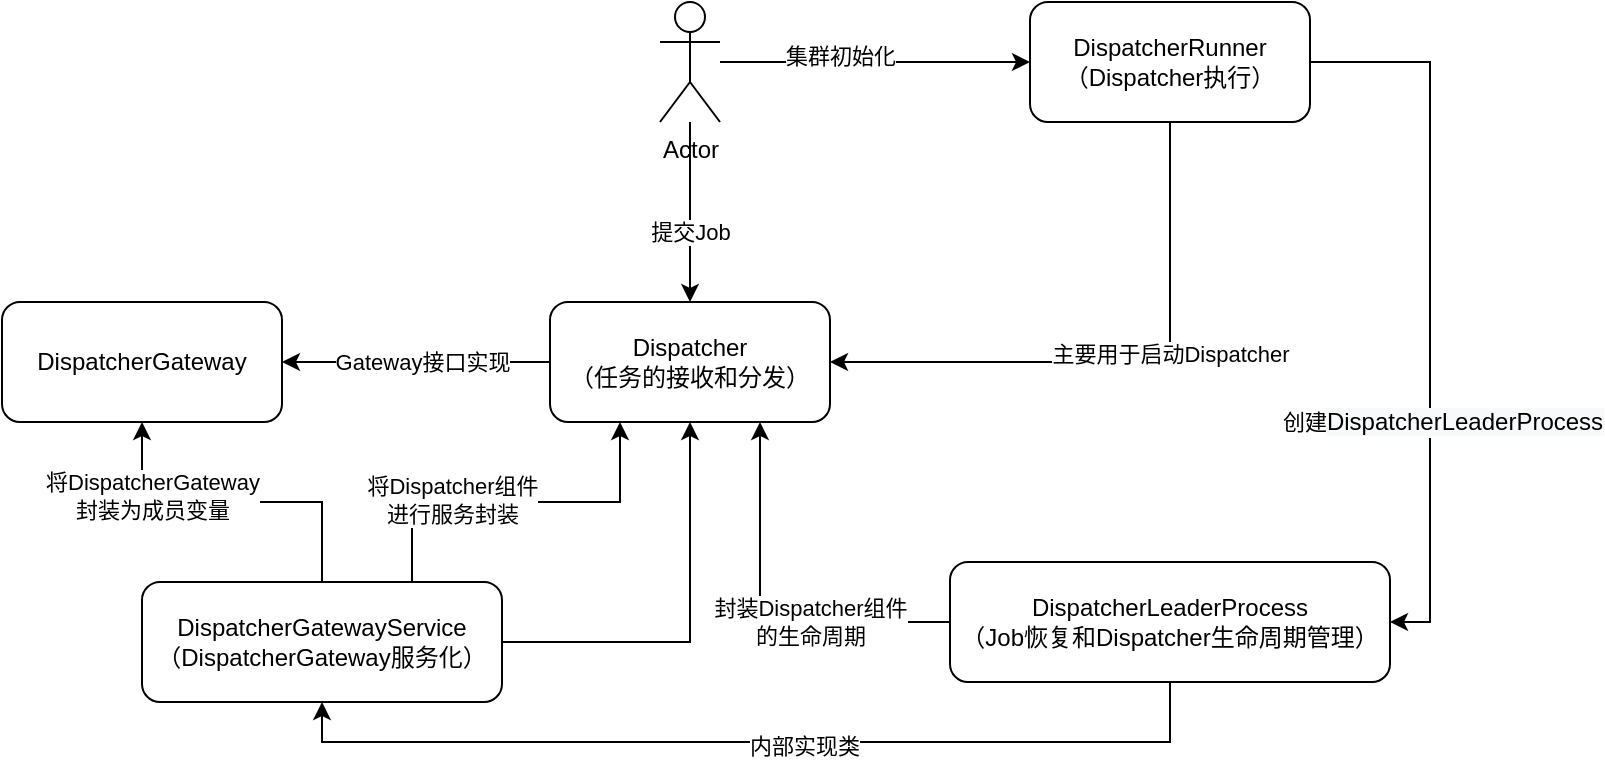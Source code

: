 <mxfile version="13.9.9" type="device"><diagram id="L6Z-bhHT6H-scXL9wexk" name="第 1 页"><mxGraphModel dx="1024" dy="592" grid="1" gridSize="10" guides="1" tooltips="1" connect="1" arrows="1" fold="1" page="1" pageScale="1" pageWidth="827" pageHeight="1169" math="0" shadow="0"><root><mxCell id="0"/><mxCell id="1" parent="0"/><mxCell id="Fja8amLqcCUXNUOEgnLU-11" style="edgeStyle=orthogonalEdgeStyle;rounded=0;orthogonalLoop=1;jettySize=auto;html=1;" edge="1" parent="1" source="Fja8amLqcCUXNUOEgnLU-1" target="Fja8amLqcCUXNUOEgnLU-10"><mxGeometry relative="1" as="geometry"/></mxCell><mxCell id="Fja8amLqcCUXNUOEgnLU-12" value="Gateway接口实现" style="edgeLabel;html=1;align=center;verticalAlign=middle;resizable=0;points=[];" vertex="1" connectable="0" parent="Fja8amLqcCUXNUOEgnLU-11"><mxGeometry x="0.209" y="-3" relative="1" as="geometry"><mxPoint x="17" y="3" as="offset"/></mxGeometry></mxCell><mxCell id="Fja8amLqcCUXNUOEgnLU-1" value="Dispatcher&lt;br&gt;（任务的接收和分发）" style="rounded=1;whiteSpace=wrap;html=1;" vertex="1" parent="1"><mxGeometry x="284" y="260" width="140" height="60" as="geometry"/></mxCell><mxCell id="Fja8amLqcCUXNUOEgnLU-3" style="edgeStyle=orthogonalEdgeStyle;rounded=0;orthogonalLoop=1;jettySize=auto;html=1;" edge="1" parent="1" source="Fja8amLqcCUXNUOEgnLU-2" target="Fja8amLqcCUXNUOEgnLU-1"><mxGeometry relative="1" as="geometry"/></mxCell><mxCell id="Fja8amLqcCUXNUOEgnLU-4" value="提交Job" style="edgeLabel;html=1;align=center;verticalAlign=middle;resizable=0;points=[];" vertex="1" connectable="0" parent="Fja8amLqcCUXNUOEgnLU-3"><mxGeometry x="0.222" relative="1" as="geometry"><mxPoint as="offset"/></mxGeometry></mxCell><mxCell id="Fja8amLqcCUXNUOEgnLU-6" style="edgeStyle=orthogonalEdgeStyle;rounded=0;orthogonalLoop=1;jettySize=auto;html=1;" edge="1" parent="1" source="Fja8amLqcCUXNUOEgnLU-2" target="Fja8amLqcCUXNUOEgnLU-5"><mxGeometry relative="1" as="geometry"/></mxCell><mxCell id="Fja8amLqcCUXNUOEgnLU-7" value="集群初始化" style="edgeLabel;html=1;align=center;verticalAlign=middle;resizable=0;points=[];" vertex="1" connectable="0" parent="Fja8amLqcCUXNUOEgnLU-6"><mxGeometry x="-0.231" y="3" relative="1" as="geometry"><mxPoint as="offset"/></mxGeometry></mxCell><mxCell id="Fja8amLqcCUXNUOEgnLU-2" value="Actor" style="shape=umlActor;verticalLabelPosition=bottom;verticalAlign=top;html=1;outlineConnect=0;" vertex="1" parent="1"><mxGeometry x="339" y="110" width="30" height="60" as="geometry"/></mxCell><mxCell id="Fja8amLqcCUXNUOEgnLU-8" style="edgeStyle=orthogonalEdgeStyle;rounded=0;orthogonalLoop=1;jettySize=auto;html=1;entryX=1;entryY=0.5;entryDx=0;entryDy=0;exitX=0.5;exitY=1;exitDx=0;exitDy=0;" edge="1" parent="1" source="Fja8amLqcCUXNUOEgnLU-5" target="Fja8amLqcCUXNUOEgnLU-1"><mxGeometry relative="1" as="geometry"/></mxCell><mxCell id="Fja8amLqcCUXNUOEgnLU-9" value="主要用于启动Dispatcher" style="edgeLabel;html=1;align=center;verticalAlign=middle;resizable=0;points=[];" vertex="1" connectable="0" parent="Fja8amLqcCUXNUOEgnLU-8"><mxGeometry x="-0.2" relative="1" as="geometry"><mxPoint as="offset"/></mxGeometry></mxCell><mxCell id="Fja8amLqcCUXNUOEgnLU-17" style="edgeStyle=orthogonalEdgeStyle;rounded=0;orthogonalLoop=1;jettySize=auto;html=1;entryX=1;entryY=0.5;entryDx=0;entryDy=0;exitX=1;exitY=0.5;exitDx=0;exitDy=0;" edge="1" parent="1" source="Fja8amLqcCUXNUOEgnLU-5" target="Fja8amLqcCUXNUOEgnLU-16"><mxGeometry relative="1" as="geometry"/></mxCell><mxCell id="Fja8amLqcCUXNUOEgnLU-18" value="创建&lt;span style=&quot;font-size: 12px ; background-color: rgb(248 , 249 , 250)&quot;&gt;DispatcherLeaderProcess&lt;/span&gt;" style="edgeLabel;html=1;align=center;verticalAlign=middle;resizable=0;points=[];" vertex="1" connectable="0" parent="Fja8amLqcCUXNUOEgnLU-17"><mxGeometry x="0.17" y="2" relative="1" as="geometry"><mxPoint x="4" y="29" as="offset"/></mxGeometry></mxCell><mxCell id="Fja8amLqcCUXNUOEgnLU-5" value="DispatcherRunner&lt;br&gt;（Dispatcher执行）" style="rounded=1;whiteSpace=wrap;html=1;" vertex="1" parent="1"><mxGeometry x="524" y="110" width="140" height="60" as="geometry"/></mxCell><mxCell id="Fja8amLqcCUXNUOEgnLU-10" value="DispatcherGateway" style="rounded=1;whiteSpace=wrap;html=1;" vertex="1" parent="1"><mxGeometry x="10" y="260" width="140" height="60" as="geometry"/></mxCell><mxCell id="Fja8amLqcCUXNUOEgnLU-14" style="edgeStyle=orthogonalEdgeStyle;rounded=0;orthogonalLoop=1;jettySize=auto;html=1;" edge="1" parent="1" source="Fja8amLqcCUXNUOEgnLU-13" target="Fja8amLqcCUXNUOEgnLU-10"><mxGeometry relative="1" as="geometry"/></mxCell><mxCell id="Fja8amLqcCUXNUOEgnLU-25" value="将DispatcherGateway&lt;br&gt;封装为成员变量" style="edgeLabel;html=1;align=center;verticalAlign=middle;resizable=0;points=[];" vertex="1" connectable="0" parent="Fja8amLqcCUXNUOEgnLU-14"><mxGeometry x="0.475" y="-3" relative="1" as="geometry"><mxPoint as="offset"/></mxGeometry></mxCell><mxCell id="Fja8amLqcCUXNUOEgnLU-15" style="edgeStyle=orthogonalEdgeStyle;rounded=0;orthogonalLoop=1;jettySize=auto;html=1;entryX=0.5;entryY=1;entryDx=0;entryDy=0;" edge="1" parent="1" source="Fja8amLqcCUXNUOEgnLU-13" target="Fja8amLqcCUXNUOEgnLU-1"><mxGeometry relative="1" as="geometry"/></mxCell><mxCell id="Fja8amLqcCUXNUOEgnLU-23" style="edgeStyle=orthogonalEdgeStyle;rounded=0;orthogonalLoop=1;jettySize=auto;html=1;exitX=0.75;exitY=0;exitDx=0;exitDy=0;entryX=0.25;entryY=1;entryDx=0;entryDy=0;" edge="1" parent="1" source="Fja8amLqcCUXNUOEgnLU-13" target="Fja8amLqcCUXNUOEgnLU-1"><mxGeometry relative="1" as="geometry"/></mxCell><mxCell id="Fja8amLqcCUXNUOEgnLU-24" value="将Dispatcher组件&lt;br&gt;进行服务封装" style="edgeLabel;html=1;align=center;verticalAlign=middle;resizable=0;points=[];" vertex="1" connectable="0" parent="Fja8amLqcCUXNUOEgnLU-23"><mxGeometry x="-0.352" y="1" relative="1" as="geometry"><mxPoint as="offset"/></mxGeometry></mxCell><mxCell id="Fja8amLqcCUXNUOEgnLU-13" value="DispatcherGatewayService&lt;br&gt;（DispatcherGateway服务化）" style="rounded=1;whiteSpace=wrap;html=1;" vertex="1" parent="1"><mxGeometry x="80" y="400" width="180" height="60" as="geometry"/></mxCell><mxCell id="Fja8amLqcCUXNUOEgnLU-19" style="edgeStyle=orthogonalEdgeStyle;rounded=0;orthogonalLoop=1;jettySize=auto;html=1;entryX=0.5;entryY=1;entryDx=0;entryDy=0;exitX=0.5;exitY=1;exitDx=0;exitDy=0;" edge="1" parent="1" source="Fja8amLqcCUXNUOEgnLU-16" target="Fja8amLqcCUXNUOEgnLU-13"><mxGeometry relative="1" as="geometry"/></mxCell><mxCell id="Fja8amLqcCUXNUOEgnLU-20" value="内部实现类" style="edgeLabel;html=1;align=center;verticalAlign=middle;resizable=0;points=[];" vertex="1" connectable="0" parent="Fja8amLqcCUXNUOEgnLU-19"><mxGeometry x="-0.1" y="2" relative="1" as="geometry"><mxPoint as="offset"/></mxGeometry></mxCell><mxCell id="Fja8amLqcCUXNUOEgnLU-21" style="edgeStyle=orthogonalEdgeStyle;rounded=0;orthogonalLoop=1;jettySize=auto;html=1;entryX=0.75;entryY=1;entryDx=0;entryDy=0;" edge="1" parent="1" source="Fja8amLqcCUXNUOEgnLU-16" target="Fja8amLqcCUXNUOEgnLU-1"><mxGeometry relative="1" as="geometry"/></mxCell><mxCell id="Fja8amLqcCUXNUOEgnLU-22" value="封装Dispatcher组件&lt;br&gt;的生命周期" style="edgeLabel;html=1;align=center;verticalAlign=middle;resizable=0;points=[];" vertex="1" connectable="0" parent="Fja8amLqcCUXNUOEgnLU-21"><mxGeometry x="0.202" y="2" relative="1" as="geometry"><mxPoint x="27" y="22" as="offset"/></mxGeometry></mxCell><mxCell id="Fja8amLqcCUXNUOEgnLU-16" value="DispatcherLeaderProcess&lt;br&gt;（Job恢复和Dispatcher生命周期管理）" style="rounded=1;whiteSpace=wrap;html=1;" vertex="1" parent="1"><mxGeometry x="484" y="390" width="220" height="60" as="geometry"/></mxCell></root></mxGraphModel></diagram></mxfile>